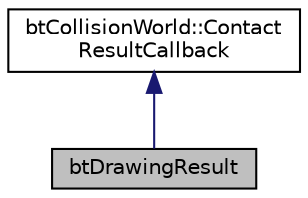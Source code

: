 digraph "btDrawingResult"
{
  edge [fontname="Helvetica",fontsize="10",labelfontname="Helvetica",labelfontsize="10"];
  node [fontname="Helvetica",fontsize="10",shape=record];
  Node1 [label="btDrawingResult",height=0.2,width=0.4,color="black", fillcolor="grey75", style="filled", fontcolor="black"];
  Node2 -> Node1 [dir="back",color="midnightblue",fontsize="10",style="solid",fontname="Helvetica"];
  Node2 [label="btCollisionWorld::Contact\lResultCallback",height=0.2,width=0.4,color="black", fillcolor="white", style="filled",URL="$structbt_collision_world_1_1_contact_result_callback.html",tooltip="ContactResultCallback is used to report contact points. "];
}
